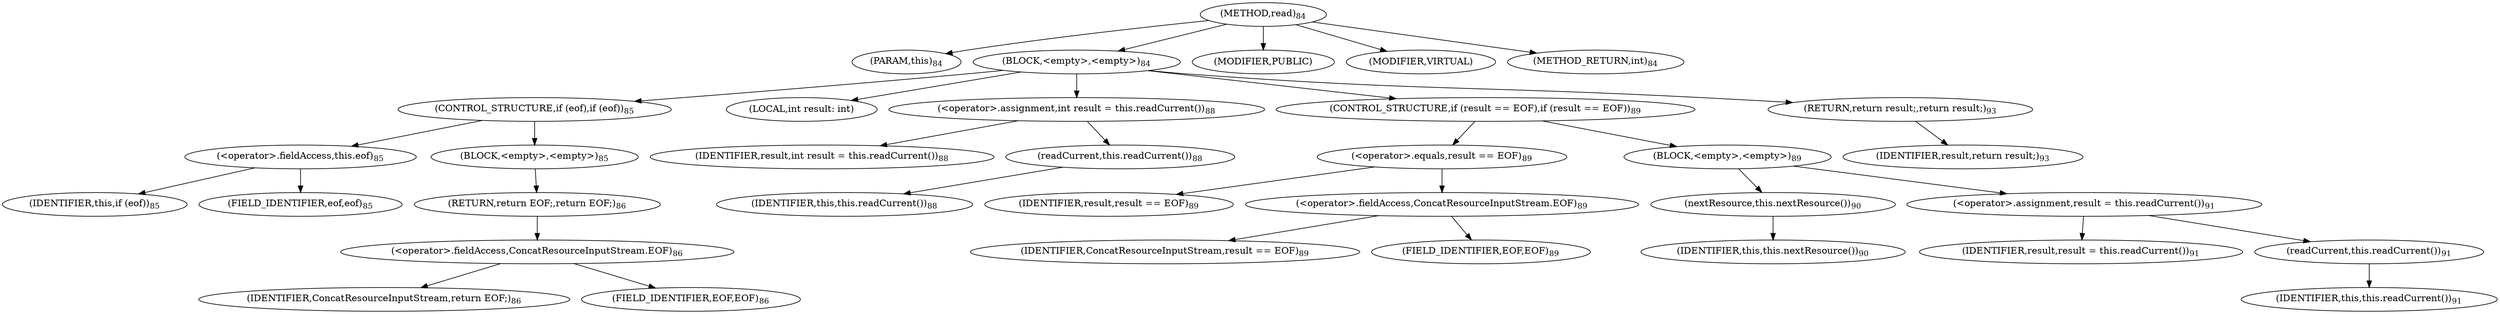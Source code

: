 digraph "read" {  
"107" [label = <(METHOD,read)<SUB>84</SUB>> ]
"6" [label = <(PARAM,this)<SUB>84</SUB>> ]
"108" [label = <(BLOCK,&lt;empty&gt;,&lt;empty&gt;)<SUB>84</SUB>> ]
"109" [label = <(CONTROL_STRUCTURE,if (eof),if (eof))<SUB>85</SUB>> ]
"110" [label = <(&lt;operator&gt;.fieldAccess,this.eof)<SUB>85</SUB>> ]
"111" [label = <(IDENTIFIER,this,if (eof))<SUB>85</SUB>> ]
"112" [label = <(FIELD_IDENTIFIER,eof,eof)<SUB>85</SUB>> ]
"113" [label = <(BLOCK,&lt;empty&gt;,&lt;empty&gt;)<SUB>85</SUB>> ]
"114" [label = <(RETURN,return EOF;,return EOF;)<SUB>86</SUB>> ]
"115" [label = <(&lt;operator&gt;.fieldAccess,ConcatResourceInputStream.EOF)<SUB>86</SUB>> ]
"116" [label = <(IDENTIFIER,ConcatResourceInputStream,return EOF;)<SUB>86</SUB>> ]
"117" [label = <(FIELD_IDENTIFIER,EOF,EOF)<SUB>86</SUB>> ]
"118" [label = <(LOCAL,int result: int)> ]
"119" [label = <(&lt;operator&gt;.assignment,int result = this.readCurrent())<SUB>88</SUB>> ]
"120" [label = <(IDENTIFIER,result,int result = this.readCurrent())<SUB>88</SUB>> ]
"121" [label = <(readCurrent,this.readCurrent())<SUB>88</SUB>> ]
"5" [label = <(IDENTIFIER,this,this.readCurrent())<SUB>88</SUB>> ]
"122" [label = <(CONTROL_STRUCTURE,if (result == EOF),if (result == EOF))<SUB>89</SUB>> ]
"123" [label = <(&lt;operator&gt;.equals,result == EOF)<SUB>89</SUB>> ]
"124" [label = <(IDENTIFIER,result,result == EOF)<SUB>89</SUB>> ]
"125" [label = <(&lt;operator&gt;.fieldAccess,ConcatResourceInputStream.EOF)<SUB>89</SUB>> ]
"126" [label = <(IDENTIFIER,ConcatResourceInputStream,result == EOF)<SUB>89</SUB>> ]
"127" [label = <(FIELD_IDENTIFIER,EOF,EOF)<SUB>89</SUB>> ]
"128" [label = <(BLOCK,&lt;empty&gt;,&lt;empty&gt;)<SUB>89</SUB>> ]
"129" [label = <(nextResource,this.nextResource())<SUB>90</SUB>> ]
"7" [label = <(IDENTIFIER,this,this.nextResource())<SUB>90</SUB>> ]
"130" [label = <(&lt;operator&gt;.assignment,result = this.readCurrent())<SUB>91</SUB>> ]
"131" [label = <(IDENTIFIER,result,result = this.readCurrent())<SUB>91</SUB>> ]
"132" [label = <(readCurrent,this.readCurrent())<SUB>91</SUB>> ]
"8" [label = <(IDENTIFIER,this,this.readCurrent())<SUB>91</SUB>> ]
"133" [label = <(RETURN,return result;,return result;)<SUB>93</SUB>> ]
"134" [label = <(IDENTIFIER,result,return result;)<SUB>93</SUB>> ]
"135" [label = <(MODIFIER,PUBLIC)> ]
"136" [label = <(MODIFIER,VIRTUAL)> ]
"137" [label = <(METHOD_RETURN,int)<SUB>84</SUB>> ]
  "107" -> "6" 
  "107" -> "108" 
  "107" -> "135" 
  "107" -> "136" 
  "107" -> "137" 
  "108" -> "109" 
  "108" -> "118" 
  "108" -> "119" 
  "108" -> "122" 
  "108" -> "133" 
  "109" -> "110" 
  "109" -> "113" 
  "110" -> "111" 
  "110" -> "112" 
  "113" -> "114" 
  "114" -> "115" 
  "115" -> "116" 
  "115" -> "117" 
  "119" -> "120" 
  "119" -> "121" 
  "121" -> "5" 
  "122" -> "123" 
  "122" -> "128" 
  "123" -> "124" 
  "123" -> "125" 
  "125" -> "126" 
  "125" -> "127" 
  "128" -> "129" 
  "128" -> "130" 
  "129" -> "7" 
  "130" -> "131" 
  "130" -> "132" 
  "132" -> "8" 
  "133" -> "134" 
}
